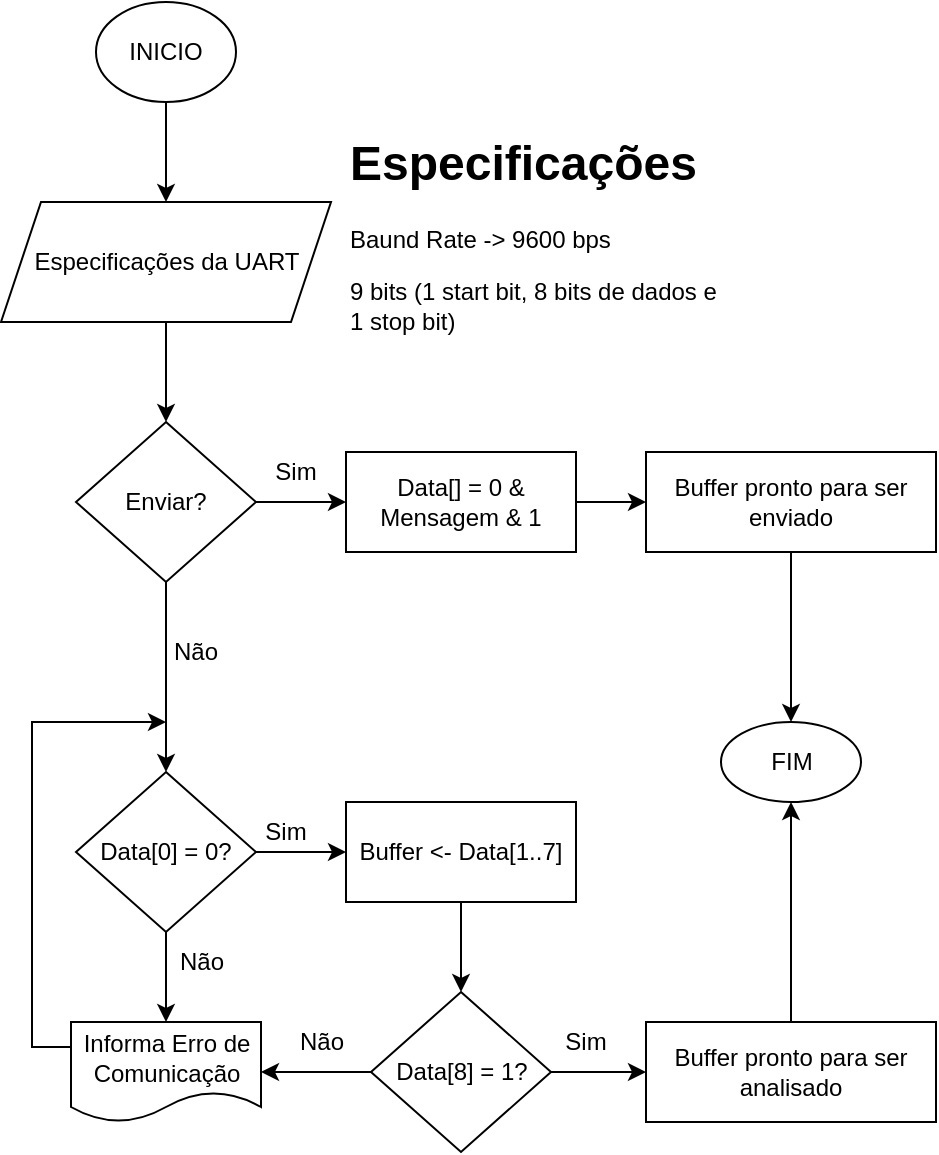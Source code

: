 <mxfile version="24.5.5" type="github">
  <diagram name="Página-1" id="J6WMUb2AqTly3imKSqnm">
    <mxGraphModel dx="1257" dy="609" grid="1" gridSize="10" guides="1" tooltips="1" connect="1" arrows="1" fold="1" page="1" pageScale="1" pageWidth="827" pageHeight="1169" math="0" shadow="0">
      <root>
        <mxCell id="0" />
        <mxCell id="1" parent="0" />
        <mxCell id="ZiHelth5M9JxswqohcBc-4" style="edgeStyle=orthogonalEdgeStyle;rounded=0;orthogonalLoop=1;jettySize=auto;html=1;exitX=0.5;exitY=1;exitDx=0;exitDy=0;entryX=0.5;entryY=0;entryDx=0;entryDy=0;" edge="1" parent="1" source="ZiHelth5M9JxswqohcBc-2" target="ZiHelth5M9JxswqohcBc-3">
          <mxGeometry relative="1" as="geometry" />
        </mxCell>
        <mxCell id="ZiHelth5M9JxswqohcBc-2" value="INICIO" style="ellipse;whiteSpace=wrap;html=1;" vertex="1" parent="1">
          <mxGeometry x="140" y="20" width="70" height="50" as="geometry" />
        </mxCell>
        <mxCell id="ZiHelth5M9JxswqohcBc-53" style="edgeStyle=orthogonalEdgeStyle;rounded=0;orthogonalLoop=1;jettySize=auto;html=1;" edge="1" parent="1" source="ZiHelth5M9JxswqohcBc-3" target="ZiHelth5M9JxswqohcBc-52">
          <mxGeometry relative="1" as="geometry" />
        </mxCell>
        <mxCell id="ZiHelth5M9JxswqohcBc-3" value="Especificações da UART" style="shape=parallelogram;perimeter=parallelogramPerimeter;whiteSpace=wrap;html=1;fixedSize=1;" vertex="1" parent="1">
          <mxGeometry x="92.5" y="120" width="165" height="60" as="geometry" />
        </mxCell>
        <mxCell id="ZiHelth5M9JxswqohcBc-8" value="&lt;h1 style=&quot;margin-top: 0px;&quot;&gt;Especificações&lt;/h1&gt;&lt;p&gt;Baund Rate -&amp;gt; 9600 bps&amp;nbsp;&lt;/p&gt;&lt;p&gt;&lt;span style=&quot;background-color: initial;&quot;&gt;9 bits (1 start bit, 8 bits de dados e 1 stop bit)&lt;/span&gt;&lt;/p&gt;&lt;p&gt;&lt;span style=&quot;background-color: initial;&quot;&gt;Enviar ou Receber&lt;/span&gt;&lt;/p&gt;&lt;p&gt;&lt;span style=&quot;background-color: initial;&quot;&gt;&lt;br&gt;&lt;/span&gt;&lt;/p&gt;&lt;p&gt;&lt;br&gt;&lt;/p&gt;" style="text;html=1;whiteSpace=wrap;overflow=hidden;rounded=0;" vertex="1" parent="1">
          <mxGeometry x="265" y="80" width="190" height="110" as="geometry" />
        </mxCell>
        <mxCell id="ZiHelth5M9JxswqohcBc-42" style="edgeStyle=orthogonalEdgeStyle;rounded=0;orthogonalLoop=1;jettySize=auto;html=1;exitX=0.5;exitY=1;exitDx=0;exitDy=0;entryX=0.5;entryY=0;entryDx=0;entryDy=0;" edge="1" parent="1" source="ZiHelth5M9JxswqohcBc-10" target="ZiHelth5M9JxswqohcBc-37">
          <mxGeometry relative="1" as="geometry" />
        </mxCell>
        <mxCell id="ZiHelth5M9JxswqohcBc-50" style="edgeStyle=orthogonalEdgeStyle;rounded=0;orthogonalLoop=1;jettySize=auto;html=1;exitX=1;exitY=0.5;exitDx=0;exitDy=0;entryX=0;entryY=0.5;entryDx=0;entryDy=0;" edge="1" parent="1" source="ZiHelth5M9JxswqohcBc-10" target="ZiHelth5M9JxswqohcBc-11">
          <mxGeometry relative="1" as="geometry" />
        </mxCell>
        <mxCell id="ZiHelth5M9JxswqohcBc-10" value="Data[0] = 0?" style="rhombus;whiteSpace=wrap;html=1;" vertex="1" parent="1">
          <mxGeometry x="130" y="405" width="90" height="80" as="geometry" />
        </mxCell>
        <mxCell id="ZiHelth5M9JxswqohcBc-18" style="edgeStyle=orthogonalEdgeStyle;rounded=0;orthogonalLoop=1;jettySize=auto;html=1;exitX=0.5;exitY=1;exitDx=0;exitDy=0;entryX=0.5;entryY=0;entryDx=0;entryDy=0;" edge="1" parent="1" source="ZiHelth5M9JxswqohcBc-11" target="ZiHelth5M9JxswqohcBc-17">
          <mxGeometry relative="1" as="geometry" />
        </mxCell>
        <mxCell id="ZiHelth5M9JxswqohcBc-11" value="Buffer &amp;lt;- Data[1..7]" style="rounded=0;whiteSpace=wrap;html=1;" vertex="1" parent="1">
          <mxGeometry x="265" y="420" width="115" height="50" as="geometry" />
        </mxCell>
        <mxCell id="ZiHelth5M9JxswqohcBc-22" style="edgeStyle=orthogonalEdgeStyle;rounded=0;orthogonalLoop=1;jettySize=auto;html=1;exitX=1;exitY=0.5;exitDx=0;exitDy=0;entryX=0;entryY=0.5;entryDx=0;entryDy=0;" edge="1" parent="1" source="ZiHelth5M9JxswqohcBc-17" target="ZiHelth5M9JxswqohcBc-21">
          <mxGeometry relative="1" as="geometry" />
        </mxCell>
        <mxCell id="ZiHelth5M9JxswqohcBc-38" style="edgeStyle=orthogonalEdgeStyle;rounded=0;orthogonalLoop=1;jettySize=auto;html=1;exitX=0;exitY=0.5;exitDx=0;exitDy=0;entryX=1;entryY=0.5;entryDx=0;entryDy=0;" edge="1" parent="1" source="ZiHelth5M9JxswqohcBc-17" target="ZiHelth5M9JxswqohcBc-37">
          <mxGeometry relative="1" as="geometry">
            <mxPoint x="237.5" y="555" as="targetPoint" />
          </mxGeometry>
        </mxCell>
        <mxCell id="ZiHelth5M9JxswqohcBc-17" value="Data[8] = 1?" style="rhombus;whiteSpace=wrap;html=1;" vertex="1" parent="1">
          <mxGeometry x="277.5" y="515" width="90" height="80" as="geometry" />
        </mxCell>
        <mxCell id="ZiHelth5M9JxswqohcBc-19" value="Sim" style="text;html=1;align=center;verticalAlign=middle;whiteSpace=wrap;rounded=0;" vertex="1" parent="1">
          <mxGeometry x="205" y="420" width="60" height="30" as="geometry" />
        </mxCell>
        <mxCell id="ZiHelth5M9JxswqohcBc-31" style="edgeStyle=orthogonalEdgeStyle;rounded=0;orthogonalLoop=1;jettySize=auto;html=1;exitX=0.5;exitY=0;exitDx=0;exitDy=0;entryX=0.5;entryY=1;entryDx=0;entryDy=0;" edge="1" parent="1" source="ZiHelth5M9JxswqohcBc-21" target="ZiHelth5M9JxswqohcBc-30">
          <mxGeometry relative="1" as="geometry" />
        </mxCell>
        <mxCell id="ZiHelth5M9JxswqohcBc-21" value="Buffer pronto para ser analisado" style="rounded=0;whiteSpace=wrap;html=1;" vertex="1" parent="1">
          <mxGeometry x="415" y="530" width="145" height="50" as="geometry" />
        </mxCell>
        <mxCell id="ZiHelth5M9JxswqohcBc-24" value="Sim" style="text;html=1;align=center;verticalAlign=middle;whiteSpace=wrap;rounded=0;" vertex="1" parent="1">
          <mxGeometry x="355" y="525" width="60" height="30" as="geometry" />
        </mxCell>
        <mxCell id="ZiHelth5M9JxswqohcBc-30" value="FIM" style="ellipse;whiteSpace=wrap;html=1;" vertex="1" parent="1">
          <mxGeometry x="452.5" y="380" width="70" height="40" as="geometry" />
        </mxCell>
        <mxCell id="ZiHelth5M9JxswqohcBc-55" style="edgeStyle=orthogonalEdgeStyle;rounded=0;orthogonalLoop=1;jettySize=auto;html=1;exitX=0;exitY=0.25;exitDx=0;exitDy=0;" edge="1" parent="1" source="ZiHelth5M9JxswqohcBc-37">
          <mxGeometry relative="1" as="geometry">
            <mxPoint x="175" y="380" as="targetPoint" />
            <Array as="points">
              <mxPoint x="108" y="543" />
              <mxPoint x="108" y="380" />
            </Array>
          </mxGeometry>
        </mxCell>
        <mxCell id="ZiHelth5M9JxswqohcBc-37" value="Informa Erro de Comunicação" style="shape=document;whiteSpace=wrap;html=1;boundedLbl=1;" vertex="1" parent="1">
          <mxGeometry x="127.5" y="530" width="95" height="50" as="geometry" />
        </mxCell>
        <mxCell id="ZiHelth5M9JxswqohcBc-41" value="Não" style="text;html=1;align=center;verticalAlign=middle;whiteSpace=wrap;rounded=0;" vertex="1" parent="1">
          <mxGeometry x="222.5" y="525" width="60" height="30" as="geometry" />
        </mxCell>
        <mxCell id="ZiHelth5M9JxswqohcBc-44" value="Não" style="text;html=1;align=center;verticalAlign=middle;whiteSpace=wrap;rounded=0;" vertex="1" parent="1">
          <mxGeometry x="162.5" y="485" width="60" height="30" as="geometry" />
        </mxCell>
        <mxCell id="ZiHelth5M9JxswqohcBc-54" style="edgeStyle=orthogonalEdgeStyle;rounded=0;orthogonalLoop=1;jettySize=auto;html=1;entryX=0.5;entryY=0;entryDx=0;entryDy=0;" edge="1" parent="1" source="ZiHelth5M9JxswqohcBc-52" target="ZiHelth5M9JxswqohcBc-10">
          <mxGeometry relative="1" as="geometry" />
        </mxCell>
        <mxCell id="ZiHelth5M9JxswqohcBc-58" style="edgeStyle=orthogonalEdgeStyle;rounded=0;orthogonalLoop=1;jettySize=auto;html=1;exitX=1;exitY=0.5;exitDx=0;exitDy=0;entryX=0;entryY=0.5;entryDx=0;entryDy=0;" edge="1" parent="1" source="ZiHelth5M9JxswqohcBc-52" target="ZiHelth5M9JxswqohcBc-57">
          <mxGeometry relative="1" as="geometry" />
        </mxCell>
        <mxCell id="ZiHelth5M9JxswqohcBc-52" value="Enviar?" style="rhombus;whiteSpace=wrap;html=1;" vertex="1" parent="1">
          <mxGeometry x="130" y="230" width="90" height="80" as="geometry" />
        </mxCell>
        <mxCell id="ZiHelth5M9JxswqohcBc-56" value="Não" style="text;html=1;align=center;verticalAlign=middle;whiteSpace=wrap;rounded=0;" vertex="1" parent="1">
          <mxGeometry x="160" y="330" width="60" height="30" as="geometry" />
        </mxCell>
        <mxCell id="ZiHelth5M9JxswqohcBc-61" style="edgeStyle=orthogonalEdgeStyle;rounded=0;orthogonalLoop=1;jettySize=auto;html=1;exitX=1;exitY=0.5;exitDx=0;exitDy=0;entryX=0;entryY=0.5;entryDx=0;entryDy=0;" edge="1" parent="1" source="ZiHelth5M9JxswqohcBc-57" target="ZiHelth5M9JxswqohcBc-60">
          <mxGeometry relative="1" as="geometry" />
        </mxCell>
        <mxCell id="ZiHelth5M9JxswqohcBc-57" value="Data[] = 0 &amp;amp; Mensagem &amp;amp; 1" style="rounded=0;whiteSpace=wrap;html=1;" vertex="1" parent="1">
          <mxGeometry x="265" y="245" width="115" height="50" as="geometry" />
        </mxCell>
        <mxCell id="ZiHelth5M9JxswqohcBc-59" value="Sim" style="text;html=1;align=center;verticalAlign=middle;whiteSpace=wrap;rounded=0;" vertex="1" parent="1">
          <mxGeometry x="210" y="240" width="60" height="30" as="geometry" />
        </mxCell>
        <mxCell id="ZiHelth5M9JxswqohcBc-62" style="edgeStyle=orthogonalEdgeStyle;rounded=0;orthogonalLoop=1;jettySize=auto;html=1;exitX=0.5;exitY=1;exitDx=0;exitDy=0;entryX=0.5;entryY=0;entryDx=0;entryDy=0;" edge="1" parent="1" source="ZiHelth5M9JxswqohcBc-60" target="ZiHelth5M9JxswqohcBc-30">
          <mxGeometry relative="1" as="geometry" />
        </mxCell>
        <mxCell id="ZiHelth5M9JxswqohcBc-60" value="Buffer pronto para ser enviado" style="rounded=0;whiteSpace=wrap;html=1;" vertex="1" parent="1">
          <mxGeometry x="415" y="245" width="145" height="50" as="geometry" />
        </mxCell>
      </root>
    </mxGraphModel>
  </diagram>
</mxfile>
